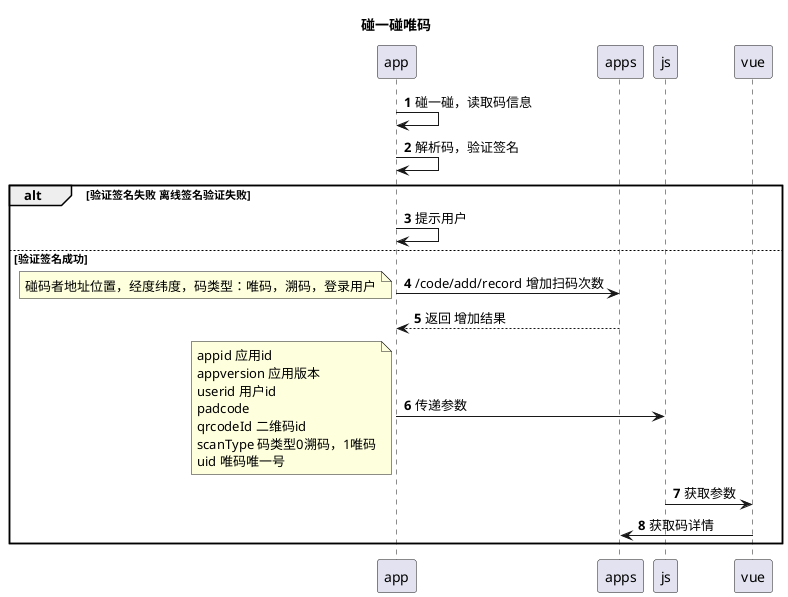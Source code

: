 @startuml
title:碰一碰唯码
autonumber
app->app:碰一碰，读取码信息
app->app:解析码，验证签名
alt 验证签名失败 离线签名验证失败
app->app:提示用户
else 验证签名成功
app->apps:/code/add/record 增加扫码次数
note left:碰码者地址位置，经度纬度，码类型：唯码，溯码，登录用户
apps-->app:返回 增加结果
app->js:传递参数
note left:appid 应用id\nappversion 应用版本\nuserid 用户id\npadcode\nqrcodeId 二维码id\nscanType 码类型0溯码，1唯码\nuid 唯码唯一号
js->vue:获取参数
vue->apps:获取码详情
end
@enduml